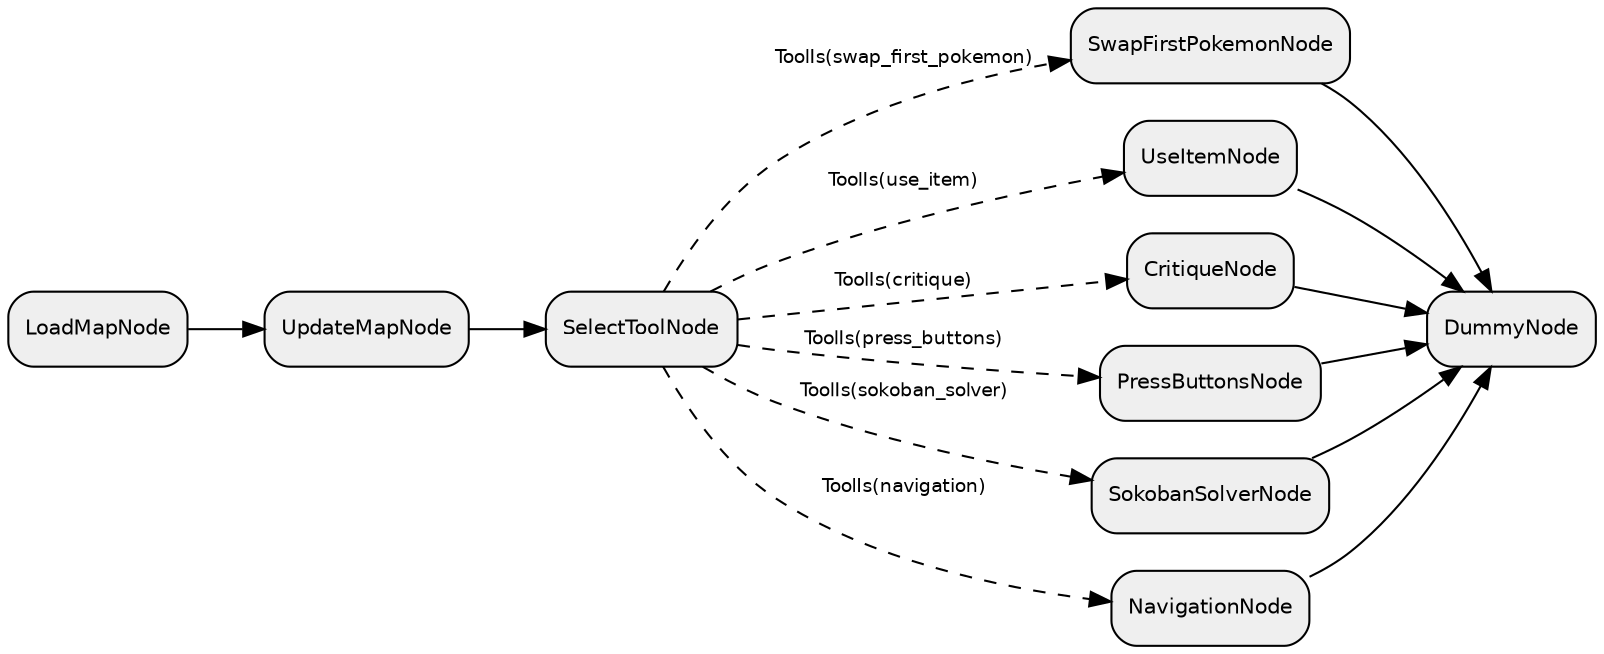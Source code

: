 digraph "subflow_nfvlEyMMnccEoJPPwuQii" {
  rankdir=LR;
  compound=true;
  node [shape=box, style="rounded,filled", fillcolor="#EFEFEF", fontname="Helvetica", fontsize=10];
  edge [fontname="Helvetica", fontsize=9];
  "255c4h5yq8BlsjJSZWiFh" [label="SwapFirstPokemonNode"];
  jvwoouekK7gQ2jBMaMaFz [label="UseItemNode"];
  CfXRCcbO2Hbx5sw4GnKMT [label="CritiqueNode"];
  Duj0nJ936FU6GPkPvhFMt [label="PressButtonsNode"];
  "6KinKyaaTxP7mzi9j604j" [label="LoadMapNode"];
  IFqObjShpshcCEs89R3Gl [label="SokobanSolverNode"];
  kDe7sZ9eCRKStVzi8h9P1 [label="DummyNode"];
  OEIA2TONJYUK5fL6l7RYH [label="SelectToolNode"];
  BdNRVMNSEiO7EQQ5hSAG8 [label="UpdateMapNode"];
  "3hQNjkUoaDlu5RK9Fobip" [label="NavigationNode"];
  "6KinKyaaTxP7mzi9j604j" -> BdNRVMNSEiO7EQQ5hSAG8 [style="solid"];
  BdNRVMNSEiO7EQQ5hSAG8 -> OEIA2TONJYUK5fL6l7RYH [style="solid"];
  OEIA2TONJYUK5fL6l7RYH -> Duj0nJ936FU6GPkPvhFMt [style="dashed", label="ToolIs(press_buttons)"];
  OEIA2TONJYUK5fL6l7RYH -> "3hQNjkUoaDlu5RK9Fobip" [style="dashed", label="ToolIs(navigation)"];
  OEIA2TONJYUK5fL6l7RYH -> "255c4h5yq8BlsjJSZWiFh" [style="dashed", label="ToolIs(swap_first_pokemon)"];
  OEIA2TONJYUK5fL6l7RYH -> jvwoouekK7gQ2jBMaMaFz [style="dashed", label="ToolIs(use_item)"];
  OEIA2TONJYUK5fL6l7RYH -> IFqObjShpshcCEs89R3Gl [style="dashed", label="ToolIs(sokoban_solver)"];
  OEIA2TONJYUK5fL6l7RYH -> CfXRCcbO2Hbx5sw4GnKMT [style="dashed", label="ToolIs(critique)"];
  Duj0nJ936FU6GPkPvhFMt -> kDe7sZ9eCRKStVzi8h9P1 [style="solid"];
  "3hQNjkUoaDlu5RK9Fobip" -> kDe7sZ9eCRKStVzi8h9P1 [style="solid"];
  "255c4h5yq8BlsjJSZWiFh" -> kDe7sZ9eCRKStVzi8h9P1 [style="solid"];
  jvwoouekK7gQ2jBMaMaFz -> kDe7sZ9eCRKStVzi8h9P1 [style="solid"];
  IFqObjShpshcCEs89R3Gl -> kDe7sZ9eCRKStVzi8h9P1 [style="solid"];
  CfXRCcbO2Hbx5sw4GnKMT -> kDe7sZ9eCRKStVzi8h9P1 [style="solid"];
}
